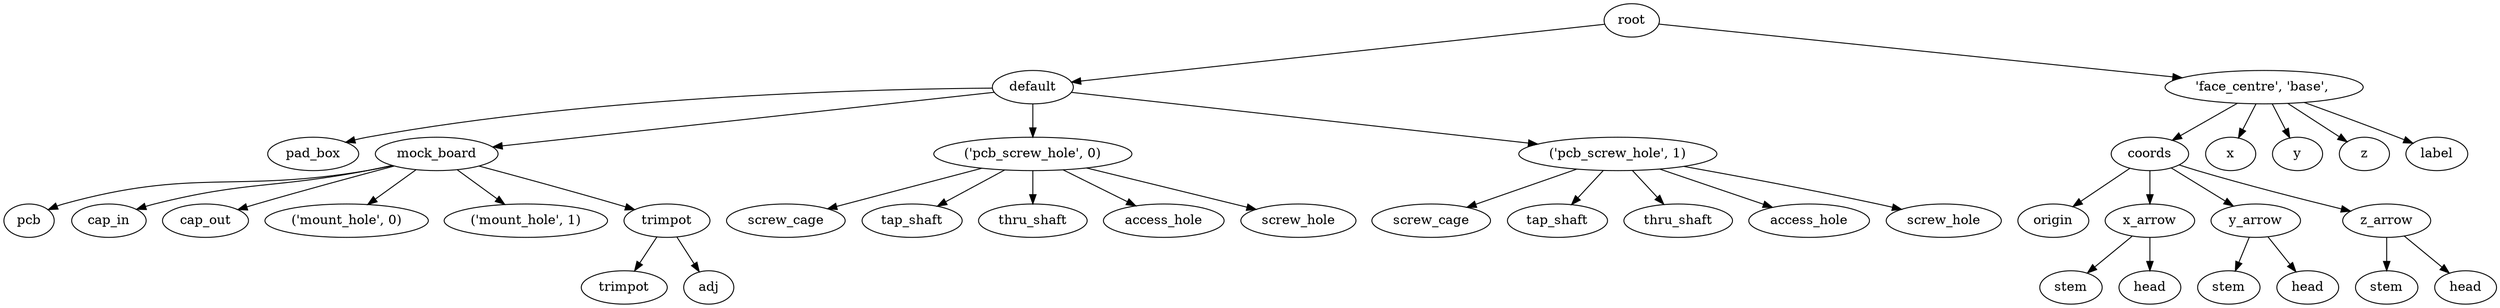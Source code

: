 digraph default {
    root_11 [label="root"];
    default_12 [label="default"];
    pad_box_13 [label="pad_box"];
    mock_board_14 [label="mock_board"];
    pcb_15 [label="pcb"];
    cap_in_16 [label="cap_in"];
    cap_out_17 [label="cap_out"];
    mount_hole_18 [label="\('mount_hole',\ 0\)"];
    mount_hole_19 [label="\('mount_hole',\ 1\)"];
    trimpot_20 [label="trimpot"];
    trimpot_21 [label="trimpot"];
    adj_22 [label="adj"];
    pcb_screw_hole_23 [label="\('pcb_screw_hole',\ 0\)"];
    screw_cage_24 [label="screw_cage"];
    tap_shaft_25 [label="tap_shaft"];
    thru_shaft_26 [label="thru_shaft"];
    access_hole_27 [label="access_hole"];
    screw_hole_28 [label="screw_hole"];
    pcb_screw_hole_29 [label="\('pcb_screw_hole',\ 1\)"];
    screw_cage_30 [label="screw_cage"];
    tap_shaft_31 [label="tap_shaft"];
    thru_shaft_32 [label="thru_shaft"];
    access_hole_33 [label="access_hole"];
    screw_hole_34 [label="screw_hole"];
    35 [label="'face_centre',\ 'base',\ "];
    coords_36 [label="coords"];
    origin_37 [label="origin"];
    x_arrow_38 [label="x_arrow"];
    stem_39 [label="stem"];
    head_40 [label="head"];
    y_arrow_41 [label="y_arrow"];
    stem_42 [label="stem"];
    head_43 [label="head"];
    z_arrow_44 [label="z_arrow"];
    stem_45 [label="stem"];
    head_46 [label="head"];
    x_47 [label="x"];
    y_48 [label="y"];
    z_49 [label="z"];
    label_50 [label="label"];
    root_11 -> default_12;
    default_12 -> pad_box_13;
    default_12 -> mock_board_14;
    mock_board_14 -> pcb_15;
    mock_board_14 -> cap_in_16;
    mock_board_14 -> cap_out_17;
    mock_board_14 -> mount_hole_18;
    mock_board_14 -> mount_hole_19;
    mock_board_14 -> trimpot_20;
    trimpot_20 -> trimpot_21;
    trimpot_20 -> adj_22;
    default_12 -> pcb_screw_hole_23;
    pcb_screw_hole_23 -> screw_cage_24;
    pcb_screw_hole_23 -> tap_shaft_25;
    pcb_screw_hole_23 -> thru_shaft_26;
    pcb_screw_hole_23 -> access_hole_27;
    pcb_screw_hole_23 -> screw_hole_28;
    default_12 -> pcb_screw_hole_29;
    pcb_screw_hole_29 -> screw_cage_30;
    pcb_screw_hole_29 -> tap_shaft_31;
    pcb_screw_hole_29 -> thru_shaft_32;
    pcb_screw_hole_29 -> access_hole_33;
    pcb_screw_hole_29 -> screw_hole_34;
    root_11 -> 35;
    35 -> coords_36;
    coords_36 -> origin_37;
    coords_36 -> x_arrow_38;
    x_arrow_38 -> stem_39;
    x_arrow_38 -> head_40;
    coords_36 -> y_arrow_41;
    y_arrow_41 -> stem_42;
    y_arrow_41 -> head_43;
    coords_36 -> z_arrow_44;
    z_arrow_44 -> stem_45;
    z_arrow_44 -> head_46;
    35 -> x_47;
    35 -> y_48;
    35 -> z_49;
    35 -> label_50;
}
